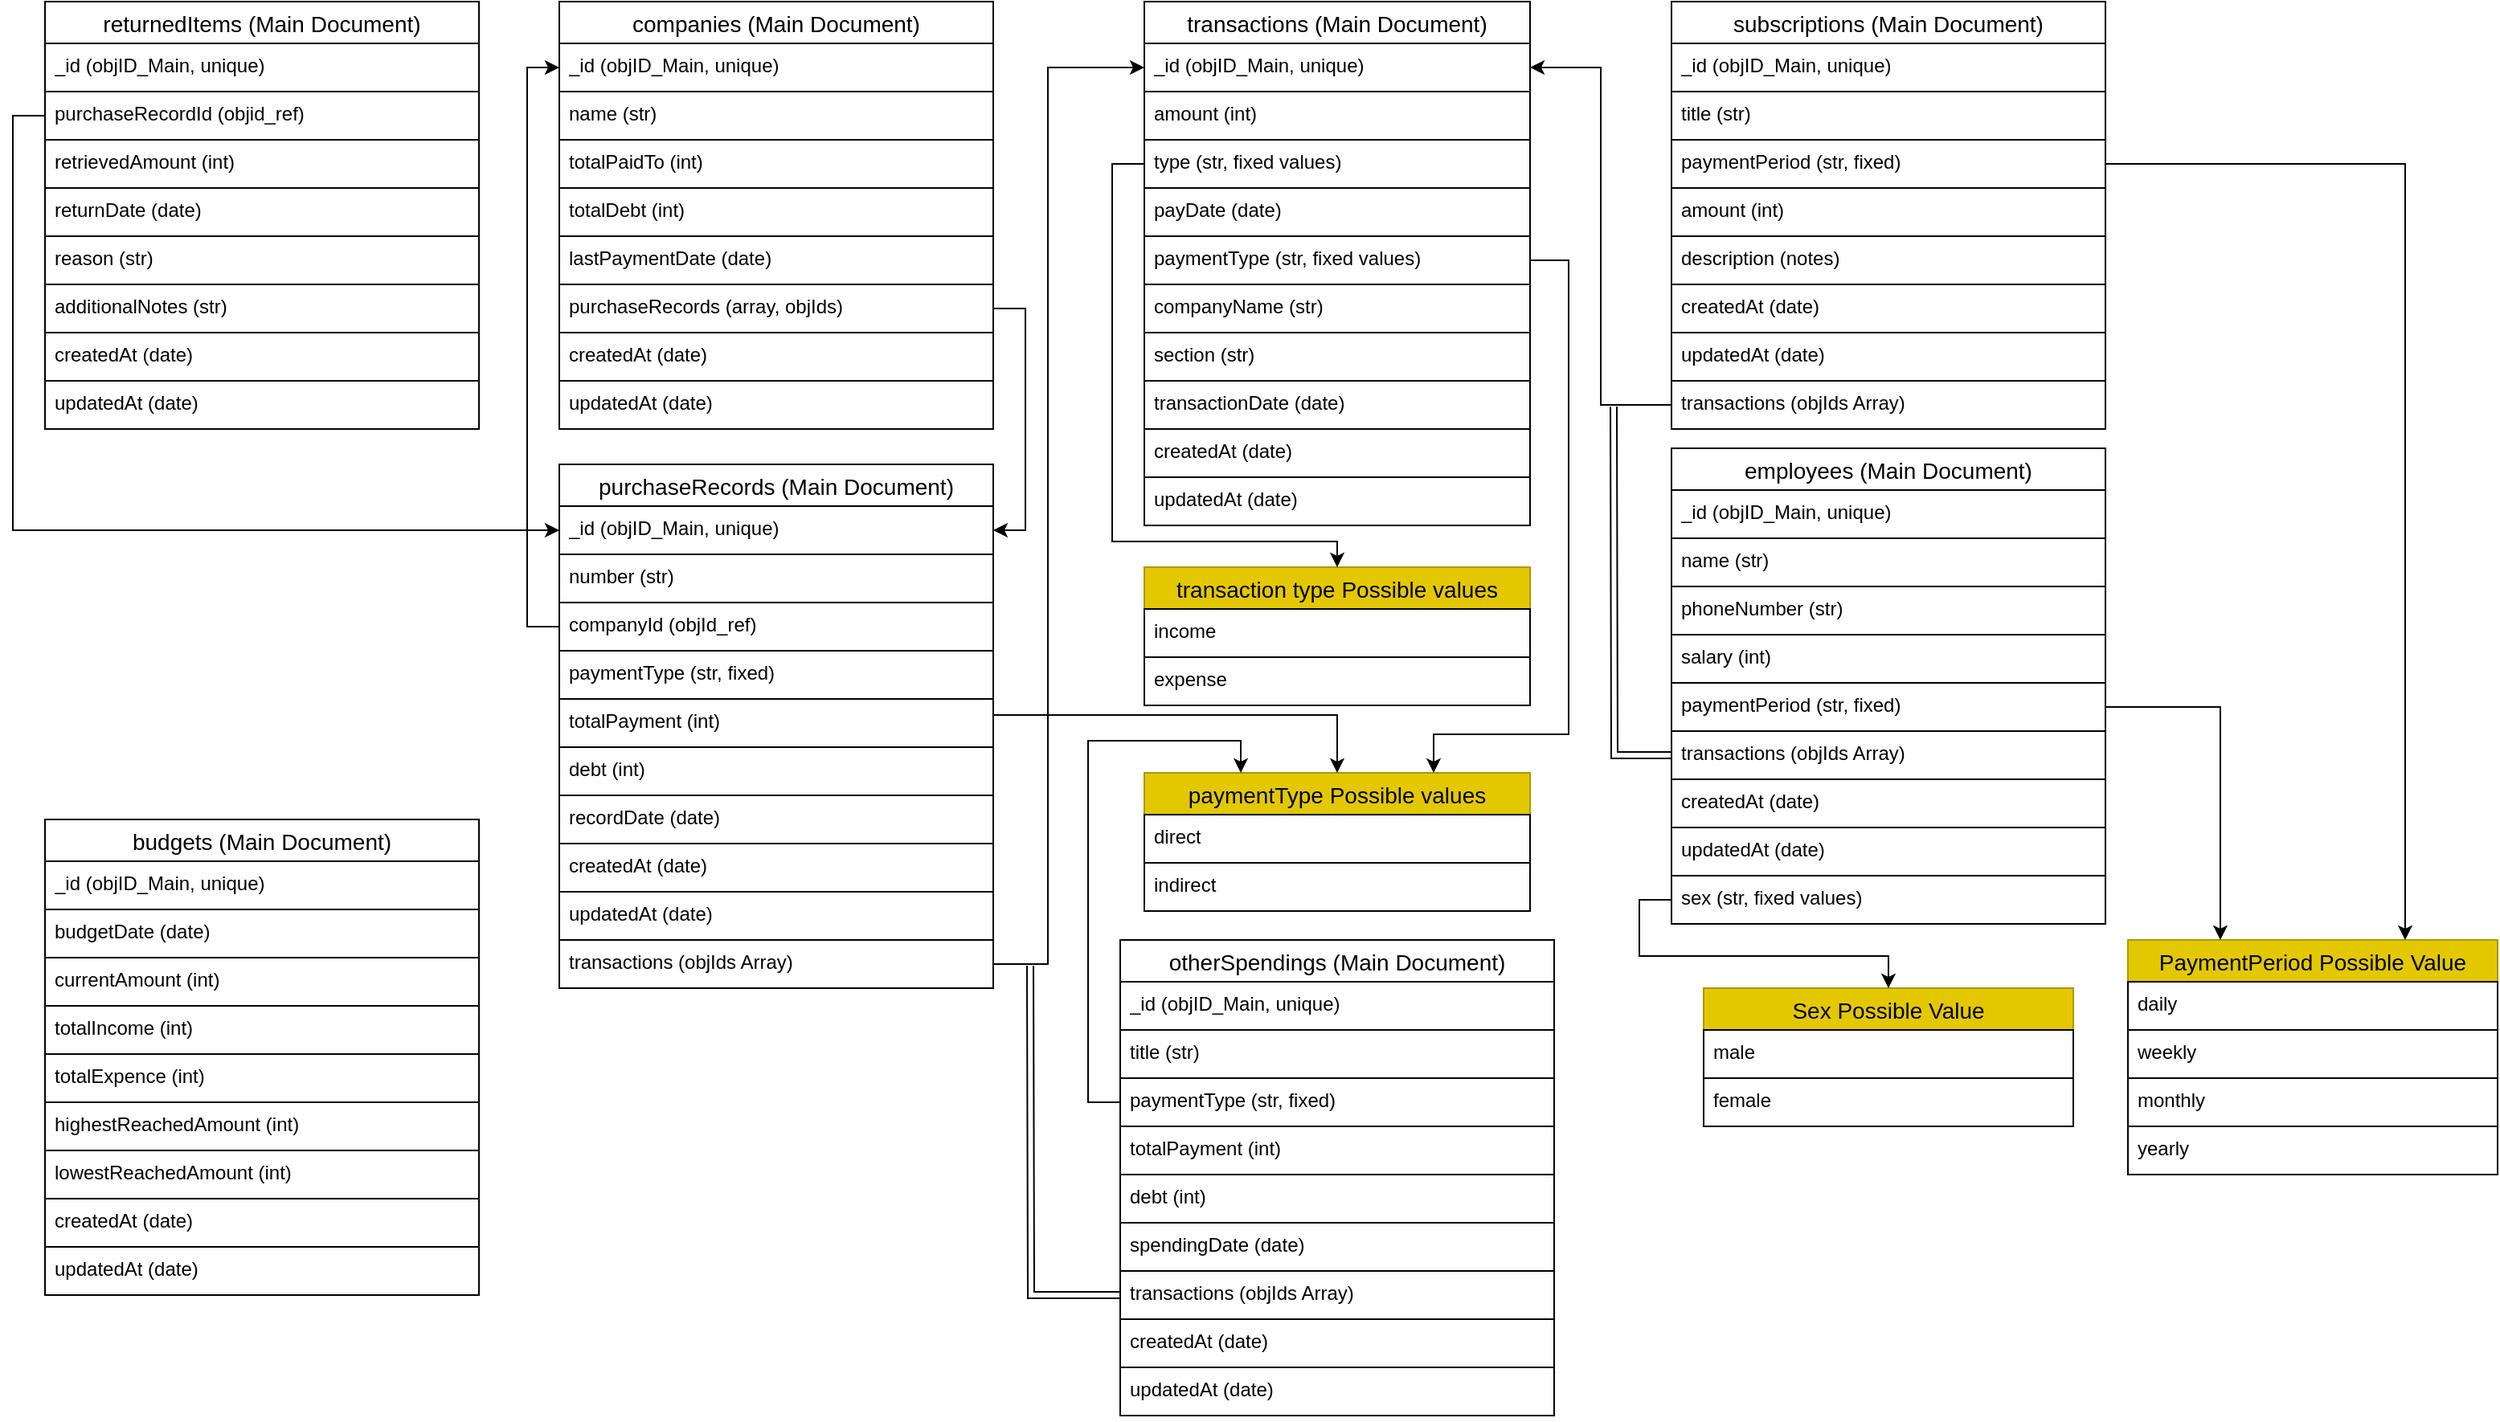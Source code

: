 <mxfile version="23.1.5" type="device">
  <diagram name="Page-1" id="WmKcBqQ57zAdK9sFzErc">
    <mxGraphModel dx="1194" dy="3395" grid="1" gridSize="12" guides="1" tooltips="1" connect="1" arrows="1" fold="1" page="1" pageScale="1" pageWidth="1600" pageHeight="900" math="0" shadow="0">
      <root>
        <mxCell id="0" />
        <mxCell id="1" parent="0" />
        <mxCell id="fqKE6zB5EEerR9ECs1fo-1" value="purchaseRecords (Main Document)" style="swimlane;fontStyle=0;childLayout=stackLayout;horizontal=1;startSize=26;horizontalStack=0;resizeParent=1;resizeParentMax=0;resizeLast=0;collapsible=1;marginBottom=0;align=center;fontSize=14;" parent="1" vertex="1">
          <mxGeometry x="367" y="-2400" width="270" height="326" as="geometry" />
        </mxCell>
        <mxCell id="fqKE6zB5EEerR9ECs1fo-2" value="_id (objID_Main, unique)" style="text;strokeColor=default;fillColor=none;spacingLeft=4;spacingRight=4;overflow=hidden;rotatable=0;points=[[0,0.5],[1,0.5]];portConstraint=eastwest;fontSize=12;whiteSpace=wrap;html=1;" parent="fqKE6zB5EEerR9ECs1fo-1" vertex="1">
          <mxGeometry y="26" width="270" height="30" as="geometry" />
        </mxCell>
        <mxCell id="fqKE6zB5EEerR9ECs1fo-3" value="number (str)" style="text;strokeColor=default;fillColor=none;spacingLeft=4;spacingRight=4;overflow=hidden;rotatable=0;points=[[0,0.5],[1,0.5]];portConstraint=eastwest;fontSize=12;whiteSpace=wrap;html=1;" parent="fqKE6zB5EEerR9ECs1fo-1" vertex="1">
          <mxGeometry y="56" width="270" height="30" as="geometry" />
        </mxCell>
        <mxCell id="fqKE6zB5EEerR9ECs1fo-4" value="companyId (objId_ref)" style="text;strokeColor=default;fillColor=none;spacingLeft=4;spacingRight=4;overflow=hidden;rotatable=0;points=[[0,0.5],[1,0.5]];portConstraint=eastwest;fontSize=12;whiteSpace=wrap;html=1;" parent="fqKE6zB5EEerR9ECs1fo-1" vertex="1">
          <mxGeometry y="86" width="270" height="30" as="geometry" />
        </mxCell>
        <mxCell id="fqKE6zB5EEerR9ECs1fo-5" value="paymentType (str, fixed)" style="text;strokeColor=default;fillColor=none;spacingLeft=4;spacingRight=4;overflow=hidden;rotatable=0;points=[[0,0.5],[1,0.5]];portConstraint=eastwest;fontSize=12;whiteSpace=wrap;html=1;" parent="fqKE6zB5EEerR9ECs1fo-1" vertex="1">
          <mxGeometry y="116" width="270" height="30" as="geometry" />
        </mxCell>
        <mxCell id="fqKE6zB5EEerR9ECs1fo-6" value="totalPayment (int)" style="text;strokeColor=default;fillColor=none;spacingLeft=4;spacingRight=4;overflow=hidden;rotatable=0;points=[[0,0.5],[1,0.5]];portConstraint=eastwest;fontSize=12;whiteSpace=wrap;html=1;" parent="fqKE6zB5EEerR9ECs1fo-1" vertex="1">
          <mxGeometry y="146" width="270" height="30" as="geometry" />
        </mxCell>
        <mxCell id="fqKE6zB5EEerR9ECs1fo-7" value="debt (int)" style="text;strokeColor=default;fillColor=none;spacingLeft=4;spacingRight=4;overflow=hidden;rotatable=0;points=[[0,0.5],[1,0.5]];portConstraint=eastwest;fontSize=12;whiteSpace=wrap;html=1;" parent="fqKE6zB5EEerR9ECs1fo-1" vertex="1">
          <mxGeometry y="176" width="270" height="30" as="geometry" />
        </mxCell>
        <mxCell id="fqKE6zB5EEerR9ECs1fo-8" value="recordDate (date)" style="text;strokeColor=default;fillColor=none;spacingLeft=4;spacingRight=4;overflow=hidden;rotatable=0;points=[[0,0.5],[1,0.5]];portConstraint=eastwest;fontSize=12;whiteSpace=wrap;html=1;" parent="fqKE6zB5EEerR9ECs1fo-1" vertex="1">
          <mxGeometry y="206" width="270" height="30" as="geometry" />
        </mxCell>
        <mxCell id="fqKE6zB5EEerR9ECs1fo-9" value="createdAt (date)&amp;nbsp;" style="text;strokeColor=default;fillColor=none;spacingLeft=4;spacingRight=4;overflow=hidden;rotatable=0;points=[[0,0.5],[1,0.5]];portConstraint=eastwest;fontSize=12;whiteSpace=wrap;html=1;" parent="fqKE6zB5EEerR9ECs1fo-1" vertex="1">
          <mxGeometry y="236" width="270" height="30" as="geometry" />
        </mxCell>
        <mxCell id="fqKE6zB5EEerR9ECs1fo-10" value="updatedAt (date)" style="text;strokeColor=default;fillColor=none;spacingLeft=4;spacingRight=4;overflow=hidden;rotatable=0;points=[[0,0.5],[1,0.5]];portConstraint=eastwest;fontSize=12;whiteSpace=wrap;html=1;" parent="fqKE6zB5EEerR9ECs1fo-1" vertex="1">
          <mxGeometry y="266" width="270" height="30" as="geometry" />
        </mxCell>
        <mxCell id="fqKE6zB5EEerR9ECs1fo-11" value="transactions (objIds Array)" style="text;spacingLeft=4;spacingRight=4;overflow=hidden;rotatable=0;points=[[0,0.5],[1,0.5]];portConstraint=eastwest;fontSize=12;whiteSpace=wrap;html=1;" parent="fqKE6zB5EEerR9ECs1fo-1" vertex="1">
          <mxGeometry y="296" width="270" height="30" as="geometry" />
        </mxCell>
        <mxCell id="fqKE6zB5EEerR9ECs1fo-14" value="transactions (Main Document)" style="swimlane;fontStyle=0;childLayout=stackLayout;horizontal=1;startSize=26;horizontalStack=0;resizeParent=1;resizeParentMax=0;resizeLast=0;collapsible=1;marginBottom=0;align=center;fontSize=14;" parent="1" vertex="1">
          <mxGeometry x="731" y="-2688" width="240" height="326" as="geometry" />
        </mxCell>
        <mxCell id="fqKE6zB5EEerR9ECs1fo-15" value="_id (objID_Main, unique)" style="text;strokeColor=default;fillColor=none;spacingLeft=4;spacingRight=4;overflow=hidden;rotatable=0;points=[[0,0.5],[1,0.5]];portConstraint=eastwest;fontSize=12;whiteSpace=wrap;html=1;" parent="fqKE6zB5EEerR9ECs1fo-14" vertex="1">
          <mxGeometry y="26" width="240" height="30" as="geometry" />
        </mxCell>
        <mxCell id="fqKE6zB5EEerR9ECs1fo-16" value="amount (int)" style="text;strokeColor=default;fillColor=none;spacingLeft=4;spacingRight=4;overflow=hidden;rotatable=0;points=[[0,0.5],[1,0.5]];portConstraint=eastwest;fontSize=12;whiteSpace=wrap;html=1;" parent="fqKE6zB5EEerR9ECs1fo-14" vertex="1">
          <mxGeometry y="56" width="240" height="30" as="geometry" />
        </mxCell>
        <mxCell id="fqKE6zB5EEerR9ECs1fo-89" value="type (str, fixed values)" style="text;strokeColor=default;fillColor=none;spacingLeft=4;spacingRight=4;overflow=hidden;rotatable=0;points=[[0,0.5],[1,0.5]];portConstraint=eastwest;fontSize=12;whiteSpace=wrap;html=1;" parent="fqKE6zB5EEerR9ECs1fo-14" vertex="1">
          <mxGeometry y="86" width="240" height="30" as="geometry" />
        </mxCell>
        <mxCell id="fqKE6zB5EEerR9ECs1fo-21" value="payDate (date)" style="text;strokeColor=default;fillColor=none;spacingLeft=4;spacingRight=4;overflow=hidden;rotatable=0;points=[[0,0.5],[1,0.5]];portConstraint=eastwest;fontSize=12;whiteSpace=wrap;html=1;" parent="fqKE6zB5EEerR9ECs1fo-14" vertex="1">
          <mxGeometry y="116" width="240" height="30" as="geometry" />
        </mxCell>
        <mxCell id="fqKE6zB5EEerR9ECs1fo-94" value="paymentType (str, fixed values)" style="text;strokeColor=default;fillColor=none;spacingLeft=4;spacingRight=4;overflow=hidden;rotatable=0;points=[[0,0.5],[1,0.5]];portConstraint=eastwest;fontSize=12;whiteSpace=wrap;html=1;" parent="fqKE6zB5EEerR9ECs1fo-14" vertex="1">
          <mxGeometry y="146" width="240" height="30" as="geometry" />
        </mxCell>
        <mxCell id="fqKE6zB5EEerR9ECs1fo-97" value="companyName (str)" style="text;strokeColor=default;fillColor=none;spacingLeft=4;spacingRight=4;overflow=hidden;rotatable=0;points=[[0,0.5],[1,0.5]];portConstraint=eastwest;fontSize=12;whiteSpace=wrap;html=1;" parent="fqKE6zB5EEerR9ECs1fo-14" vertex="1">
          <mxGeometry y="176" width="240" height="30" as="geometry" />
        </mxCell>
        <mxCell id="fqKE6zB5EEerR9ECs1fo-98" value="section (str)" style="text;strokeColor=default;fillColor=none;spacingLeft=4;spacingRight=4;overflow=hidden;rotatable=0;points=[[0,0.5],[1,0.5]];portConstraint=eastwest;fontSize=12;whiteSpace=wrap;html=1;" parent="fqKE6zB5EEerR9ECs1fo-14" vertex="1">
          <mxGeometry y="206" width="240" height="30" as="geometry" />
        </mxCell>
        <mxCell id="fqKE6zB5EEerR9ECs1fo-93" value="transactionDate (date)" style="text;strokeColor=default;fillColor=none;spacingLeft=4;spacingRight=4;overflow=hidden;rotatable=0;points=[[0,0.5],[1,0.5]];portConstraint=eastwest;fontSize=12;whiteSpace=wrap;html=1;" parent="fqKE6zB5EEerR9ECs1fo-14" vertex="1">
          <mxGeometry y="236" width="240" height="30" as="geometry" />
        </mxCell>
        <mxCell id="fqKE6zB5EEerR9ECs1fo-17" value="createdAt (date)&amp;nbsp;" style="text;strokeColor=default;fillColor=none;spacingLeft=4;spacingRight=4;overflow=hidden;rotatable=0;points=[[0,0.5],[1,0.5]];portConstraint=eastwest;fontSize=12;whiteSpace=wrap;html=1;" parent="fqKE6zB5EEerR9ECs1fo-14" vertex="1">
          <mxGeometry y="266" width="240" height="30" as="geometry" />
        </mxCell>
        <mxCell id="fqKE6zB5EEerR9ECs1fo-18" value="updatedAt (date)" style="text;strokeColor=default;fillColor=none;spacingLeft=4;spacingRight=4;overflow=hidden;rotatable=0;points=[[0,0.5],[1,0.5]];portConstraint=eastwest;fontSize=12;whiteSpace=wrap;html=1;" parent="fqKE6zB5EEerR9ECs1fo-14" vertex="1">
          <mxGeometry y="296" width="240" height="30" as="geometry" />
        </mxCell>
        <mxCell id="fqKE6zB5EEerR9ECs1fo-22" value="returnedItems (Main Document)" style="swimlane;fontStyle=0;childLayout=stackLayout;horizontal=1;startSize=26;horizontalStack=0;resizeParent=1;resizeParentMax=0;resizeLast=0;collapsible=1;marginBottom=0;align=center;fontSize=14;" parent="1" vertex="1">
          <mxGeometry x="47" y="-2688" width="270" height="266" as="geometry" />
        </mxCell>
        <mxCell id="fqKE6zB5EEerR9ECs1fo-23" value="_id (objID_Main, unique)" style="text;strokeColor=default;fillColor=none;spacingLeft=4;spacingRight=4;overflow=hidden;rotatable=0;points=[[0,0.5],[1,0.5]];portConstraint=eastwest;fontSize=12;whiteSpace=wrap;html=1;" parent="fqKE6zB5EEerR9ECs1fo-22" vertex="1">
          <mxGeometry y="26" width="270" height="30" as="geometry" />
        </mxCell>
        <mxCell id="fqKE6zB5EEerR9ECs1fo-24" value="purchaseRecordId (objid_ref)" style="text;strokeColor=default;fillColor=none;spacingLeft=4;spacingRight=4;overflow=hidden;rotatable=0;points=[[0,0.5],[1,0.5]];portConstraint=eastwest;fontSize=12;whiteSpace=wrap;html=1;" parent="fqKE6zB5EEerR9ECs1fo-22" vertex="1">
          <mxGeometry y="56" width="270" height="30" as="geometry" />
        </mxCell>
        <mxCell id="fqKE6zB5EEerR9ECs1fo-25" value="retrievedAmount&amp;nbsp;(int)" style="text;strokeColor=default;fillColor=none;spacingLeft=4;spacingRight=4;overflow=hidden;rotatable=0;points=[[0,0.5],[1,0.5]];portConstraint=eastwest;fontSize=12;whiteSpace=wrap;html=1;" parent="fqKE6zB5EEerR9ECs1fo-22" vertex="1">
          <mxGeometry y="86" width="270" height="30" as="geometry" />
        </mxCell>
        <mxCell id="fqKE6zB5EEerR9ECs1fo-26" value="returnDate (date)" style="text;strokeColor=default;fillColor=none;spacingLeft=4;spacingRight=4;overflow=hidden;rotatable=0;points=[[0,0.5],[1,0.5]];portConstraint=eastwest;fontSize=12;whiteSpace=wrap;html=1;" parent="fqKE6zB5EEerR9ECs1fo-22" vertex="1">
          <mxGeometry y="116" width="270" height="30" as="geometry" />
        </mxCell>
        <mxCell id="fqKE6zB5EEerR9ECs1fo-27" value="reason (str)" style="text;strokeColor=default;fillColor=none;spacingLeft=4;spacingRight=4;overflow=hidden;rotatable=0;points=[[0,0.5],[1,0.5]];portConstraint=eastwest;fontSize=12;whiteSpace=wrap;html=1;" parent="fqKE6zB5EEerR9ECs1fo-22" vertex="1">
          <mxGeometry y="146" width="270" height="30" as="geometry" />
        </mxCell>
        <mxCell id="fqKE6zB5EEerR9ECs1fo-28" value="additionalNotes (str)" style="text;strokeColor=default;fillColor=none;spacingLeft=4;spacingRight=4;overflow=hidden;rotatable=0;points=[[0,0.5],[1,0.5]];portConstraint=eastwest;fontSize=12;whiteSpace=wrap;html=1;" parent="fqKE6zB5EEerR9ECs1fo-22" vertex="1">
          <mxGeometry y="176" width="270" height="30" as="geometry" />
        </mxCell>
        <mxCell id="fqKE6zB5EEerR9ECs1fo-30" value="createdAt (date)&amp;nbsp;" style="text;strokeColor=default;fillColor=none;spacingLeft=4;spacingRight=4;overflow=hidden;rotatable=0;points=[[0,0.5],[1,0.5]];portConstraint=eastwest;fontSize=12;whiteSpace=wrap;html=1;" parent="fqKE6zB5EEerR9ECs1fo-22" vertex="1">
          <mxGeometry y="206" width="270" height="30" as="geometry" />
        </mxCell>
        <mxCell id="fqKE6zB5EEerR9ECs1fo-31" value="updatedAt (date)" style="text;strokeColor=default;fillColor=none;spacingLeft=4;spacingRight=4;overflow=hidden;rotatable=0;points=[[0,0.5],[1,0.5]];portConstraint=eastwest;fontSize=12;whiteSpace=wrap;html=1;" parent="fqKE6zB5EEerR9ECs1fo-22" vertex="1">
          <mxGeometry y="236" width="270" height="30" as="geometry" />
        </mxCell>
        <mxCell id="fqKE6zB5EEerR9ECs1fo-33" value="otherSpendings (Main Document)" style="swimlane;fontStyle=0;childLayout=stackLayout;horizontal=1;startSize=26;horizontalStack=0;resizeParent=1;resizeParentMax=0;resizeLast=0;collapsible=1;marginBottom=0;align=center;fontSize=14;" parent="1" vertex="1">
          <mxGeometry x="716" y="-2104" width="270" height="296" as="geometry" />
        </mxCell>
        <mxCell id="fqKE6zB5EEerR9ECs1fo-34" value="_id (objID_Main, unique)" style="text;strokeColor=default;fillColor=none;spacingLeft=4;spacingRight=4;overflow=hidden;rotatable=0;points=[[0,0.5],[1,0.5]];portConstraint=eastwest;fontSize=12;whiteSpace=wrap;html=1;" parent="fqKE6zB5EEerR9ECs1fo-33" vertex="1">
          <mxGeometry y="26" width="270" height="30" as="geometry" />
        </mxCell>
        <mxCell id="fqKE6zB5EEerR9ECs1fo-35" value="title (str)" style="text;strokeColor=default;fillColor=none;spacingLeft=4;spacingRight=4;overflow=hidden;rotatable=0;points=[[0,0.5],[1,0.5]];portConstraint=eastwest;fontSize=12;whiteSpace=wrap;html=1;" parent="fqKE6zB5EEerR9ECs1fo-33" vertex="1">
          <mxGeometry y="56" width="270" height="30" as="geometry" />
        </mxCell>
        <mxCell id="fqKE6zB5EEerR9ECs1fo-36" value="paymentType (str, fixed)" style="text;strokeColor=default;fillColor=none;spacingLeft=4;spacingRight=4;overflow=hidden;rotatable=0;points=[[0,0.5],[1,0.5]];portConstraint=eastwest;fontSize=12;whiteSpace=wrap;html=1;" parent="fqKE6zB5EEerR9ECs1fo-33" vertex="1">
          <mxGeometry y="86" width="270" height="30" as="geometry" />
        </mxCell>
        <mxCell id="fqKE6zB5EEerR9ECs1fo-37" value="totalPayment (int)" style="text;strokeColor=default;fillColor=none;spacingLeft=4;spacingRight=4;overflow=hidden;rotatable=0;points=[[0,0.5],[1,0.5]];portConstraint=eastwest;fontSize=12;whiteSpace=wrap;html=1;" parent="fqKE6zB5EEerR9ECs1fo-33" vertex="1">
          <mxGeometry y="116" width="270" height="30" as="geometry" />
        </mxCell>
        <mxCell id="fqKE6zB5EEerR9ECs1fo-38" value="debt (int)" style="text;strokeColor=default;fillColor=none;spacingLeft=4;spacingRight=4;overflow=hidden;rotatable=0;points=[[0,0.5],[1,0.5]];portConstraint=eastwest;fontSize=12;whiteSpace=wrap;html=1;" parent="fqKE6zB5EEerR9ECs1fo-33" vertex="1">
          <mxGeometry y="146" width="270" height="30" as="geometry" />
        </mxCell>
        <mxCell id="fqKE6zB5EEerR9ECs1fo-42" value="spendingDate (date)" style="text;strokeColor=default;fillColor=none;spacingLeft=4;spacingRight=4;overflow=hidden;rotatable=0;points=[[0,0.5],[1,0.5]];portConstraint=eastwest;fontSize=12;whiteSpace=wrap;html=1;" parent="fqKE6zB5EEerR9ECs1fo-33" vertex="1">
          <mxGeometry y="176" width="270" height="30" as="geometry" />
        </mxCell>
        <mxCell id="fqKE6zB5EEerR9ECs1fo-127" style="edgeStyle=orthogonalEdgeStyle;rounded=0;orthogonalLoop=1;jettySize=auto;html=1;exitX=0;exitY=0.5;exitDx=0;exitDy=0;shape=link;" parent="fqKE6zB5EEerR9ECs1fo-33" source="fqKE6zB5EEerR9ECs1fo-39" edge="1">
          <mxGeometry relative="1" as="geometry">
            <mxPoint x="-56" y="16" as="targetPoint" />
          </mxGeometry>
        </mxCell>
        <mxCell id="fqKE6zB5EEerR9ECs1fo-39" value="transactions (objIds Array)" style="text;strokeColor=default;fillColor=none;spacingLeft=4;spacingRight=4;overflow=hidden;rotatable=0;points=[[0,0.5],[1,0.5]];portConstraint=eastwest;fontSize=12;whiteSpace=wrap;html=1;" parent="fqKE6zB5EEerR9ECs1fo-33" vertex="1">
          <mxGeometry y="206" width="270" height="30" as="geometry" />
        </mxCell>
        <mxCell id="fqKE6zB5EEerR9ECs1fo-40" value="createdAt (date)&amp;nbsp;" style="text;strokeColor=default;fillColor=none;spacingLeft=4;spacingRight=4;overflow=hidden;rotatable=0;points=[[0,0.5],[1,0.5]];portConstraint=eastwest;fontSize=12;whiteSpace=wrap;html=1;" parent="fqKE6zB5EEerR9ECs1fo-33" vertex="1">
          <mxGeometry y="236" width="270" height="30" as="geometry" />
        </mxCell>
        <mxCell id="fqKE6zB5EEerR9ECs1fo-41" value="updatedAt (date)" style="text;strokeColor=default;fillColor=none;spacingLeft=4;spacingRight=4;overflow=hidden;rotatable=0;points=[[0,0.5],[1,0.5]];portConstraint=eastwest;fontSize=12;whiteSpace=wrap;html=1;" parent="fqKE6zB5EEerR9ECs1fo-33" vertex="1">
          <mxGeometry y="266" width="270" height="30" as="geometry" />
        </mxCell>
        <mxCell id="fqKE6zB5EEerR9ECs1fo-43" value="employees (Main Document)" style="swimlane;fontStyle=0;childLayout=stackLayout;horizontal=1;startSize=26;horizontalStack=0;resizeParent=1;resizeParentMax=0;resizeLast=0;collapsible=1;marginBottom=0;align=center;fontSize=14;" parent="1" vertex="1">
          <mxGeometry x="1059" y="-2410" width="270" height="296" as="geometry" />
        </mxCell>
        <mxCell id="fqKE6zB5EEerR9ECs1fo-44" value="_id (objID_Main, unique)" style="text;strokeColor=default;fillColor=none;spacingLeft=4;spacingRight=4;overflow=hidden;rotatable=0;points=[[0,0.5],[1,0.5]];portConstraint=eastwest;fontSize=12;whiteSpace=wrap;html=1;" parent="fqKE6zB5EEerR9ECs1fo-43" vertex="1">
          <mxGeometry y="26" width="270" height="30" as="geometry" />
        </mxCell>
        <mxCell id="fqKE6zB5EEerR9ECs1fo-45" value="name (str)" style="text;strokeColor=default;fillColor=none;spacingLeft=4;spacingRight=4;overflow=hidden;rotatable=0;points=[[0,0.5],[1,0.5]];portConstraint=eastwest;fontSize=12;whiteSpace=wrap;html=1;" parent="fqKE6zB5EEerR9ECs1fo-43" vertex="1">
          <mxGeometry y="56" width="270" height="30" as="geometry" />
        </mxCell>
        <mxCell id="fqKE6zB5EEerR9ECs1fo-47" value="phoneNumber (str)" style="text;strokeColor=default;fillColor=none;spacingLeft=4;spacingRight=4;overflow=hidden;rotatable=0;points=[[0,0.5],[1,0.5]];portConstraint=eastwest;fontSize=12;whiteSpace=wrap;html=1;" parent="fqKE6zB5EEerR9ECs1fo-43" vertex="1">
          <mxGeometry y="86" width="270" height="30" as="geometry" />
        </mxCell>
        <mxCell id="fqKE6zB5EEerR9ECs1fo-48" value="salary (int)" style="text;strokeColor=default;fillColor=none;spacingLeft=4;spacingRight=4;overflow=hidden;rotatable=0;points=[[0,0.5],[1,0.5]];portConstraint=eastwest;fontSize=12;whiteSpace=wrap;html=1;" parent="fqKE6zB5EEerR9ECs1fo-43" vertex="1">
          <mxGeometry y="116" width="270" height="30" as="geometry" />
        </mxCell>
        <mxCell id="fqKE6zB5EEerR9ECs1fo-49" value="paymentPeriod (str, fixed)" style="text;strokeColor=default;fillColor=none;spacingLeft=4;spacingRight=4;overflow=hidden;rotatable=0;points=[[0,0.5],[1,0.5]];portConstraint=eastwest;fontSize=12;whiteSpace=wrap;html=1;" parent="fqKE6zB5EEerR9ECs1fo-43" vertex="1">
          <mxGeometry y="146" width="270" height="30" as="geometry" />
        </mxCell>
        <mxCell id="fqKE6zB5EEerR9ECs1fo-124" style="edgeStyle=orthogonalEdgeStyle;rounded=0;orthogonalLoop=1;jettySize=auto;html=1;exitX=0;exitY=0.5;exitDx=0;exitDy=0;shape=link;" parent="fqKE6zB5EEerR9ECs1fo-43" source="fqKE6zB5EEerR9ECs1fo-50" edge="1">
          <mxGeometry relative="1" as="geometry">
            <mxPoint x="-36" y="-26" as="targetPoint" />
          </mxGeometry>
        </mxCell>
        <mxCell id="fqKE6zB5EEerR9ECs1fo-50" value="transactions (objIds Array)" style="text;strokeColor=default;fillColor=none;spacingLeft=4;spacingRight=4;overflow=hidden;rotatable=0;points=[[0,0.5],[1,0.5]];portConstraint=eastwest;fontSize=12;whiteSpace=wrap;html=1;" parent="fqKE6zB5EEerR9ECs1fo-43" vertex="1">
          <mxGeometry y="176" width="270" height="30" as="geometry" />
        </mxCell>
        <mxCell id="fqKE6zB5EEerR9ECs1fo-51" value="createdAt (date)&amp;nbsp;" style="text;strokeColor=default;fillColor=none;spacingLeft=4;spacingRight=4;overflow=hidden;rotatable=0;points=[[0,0.5],[1,0.5]];portConstraint=eastwest;fontSize=12;whiteSpace=wrap;html=1;" parent="fqKE6zB5EEerR9ECs1fo-43" vertex="1">
          <mxGeometry y="206" width="270" height="30" as="geometry" />
        </mxCell>
        <mxCell id="fqKE6zB5EEerR9ECs1fo-52" value="updatedAt (date)" style="text;strokeColor=default;fillColor=none;spacingLeft=4;spacingRight=4;overflow=hidden;rotatable=0;points=[[0,0.5],[1,0.5]];portConstraint=eastwest;fontSize=12;whiteSpace=wrap;html=1;" parent="fqKE6zB5EEerR9ECs1fo-43" vertex="1">
          <mxGeometry y="236" width="270" height="30" as="geometry" />
        </mxCell>
        <mxCell id="fqKE6zB5EEerR9ECs1fo-46" value="sex (str, fixed values)" style="text;strokeColor=default;fillColor=none;spacingLeft=4;spacingRight=4;overflow=hidden;rotatable=0;points=[[0,0.5],[1,0.5]];portConstraint=eastwest;fontSize=12;whiteSpace=wrap;html=1;" parent="fqKE6zB5EEerR9ECs1fo-43" vertex="1">
          <mxGeometry y="266" width="270" height="30" as="geometry" />
        </mxCell>
        <mxCell id="fqKE6zB5EEerR9ECs1fo-53" value="Sex Possible Value" style="swimlane;fontStyle=0;childLayout=stackLayout;horizontal=1;startSize=26;horizontalStack=0;resizeParent=1;resizeParentMax=0;resizeLast=0;collapsible=1;marginBottom=0;align=center;fontSize=14;fillColor=#e3c800;strokeColor=#B09500;fontColor=#000000;" parent="1" vertex="1">
          <mxGeometry x="1079" y="-2074" width="230" height="86" as="geometry" />
        </mxCell>
        <mxCell id="fqKE6zB5EEerR9ECs1fo-54" value="male" style="text;strokeColor=default;fillColor=none;spacingLeft=4;spacingRight=4;overflow=hidden;rotatable=0;points=[[0,0.5],[1,0.5]];portConstraint=eastwest;fontSize=12;whiteSpace=wrap;html=1;" parent="fqKE6zB5EEerR9ECs1fo-53" vertex="1">
          <mxGeometry y="26" width="230" height="30" as="geometry" />
        </mxCell>
        <mxCell id="fqKE6zB5EEerR9ECs1fo-55" value="female" style="text;strokeColor=default;fillColor=none;spacingLeft=4;spacingRight=4;overflow=hidden;rotatable=0;points=[[0,0.5],[1,0.5]];portConstraint=eastwest;fontSize=12;whiteSpace=wrap;html=1;" parent="fqKE6zB5EEerR9ECs1fo-53" vertex="1">
          <mxGeometry y="56" width="230" height="30" as="geometry" />
        </mxCell>
        <mxCell id="fqKE6zB5EEerR9ECs1fo-56" value="paymentType Possible values" style="swimlane;fontStyle=0;childLayout=stackLayout;horizontal=1;startSize=26;horizontalStack=0;resizeParent=1;resizeParentMax=0;resizeLast=0;collapsible=1;marginBottom=0;align=center;fontSize=14;fillColor=#e3c800;strokeColor=#B09500;fontColor=#000000;" parent="1" vertex="1">
          <mxGeometry x="731" y="-2208" width="240" height="86" as="geometry" />
        </mxCell>
        <mxCell id="fqKE6zB5EEerR9ECs1fo-57" value="direct" style="text;strokeColor=default;fillColor=none;spacingLeft=4;spacingRight=4;overflow=hidden;rotatable=0;points=[[0,0.5],[1,0.5]];portConstraint=eastwest;fontSize=12;whiteSpace=wrap;html=1;" parent="fqKE6zB5EEerR9ECs1fo-56" vertex="1">
          <mxGeometry y="26" width="240" height="30" as="geometry" />
        </mxCell>
        <mxCell id="fqKE6zB5EEerR9ECs1fo-58" value="indirect" style="text;strokeColor=default;fillColor=none;spacingLeft=4;spacingRight=4;overflow=hidden;rotatable=0;points=[[0,0.5],[1,0.5]];portConstraint=eastwest;fontSize=12;whiteSpace=wrap;html=1;" parent="fqKE6zB5EEerR9ECs1fo-56" vertex="1">
          <mxGeometry y="56" width="240" height="30" as="geometry" />
        </mxCell>
        <mxCell id="fqKE6zB5EEerR9ECs1fo-60" value="PaymentPeriod Possible Value" style="swimlane;fontStyle=0;childLayout=stackLayout;horizontal=1;startSize=26;horizontalStack=0;resizeParent=1;resizeParentMax=0;resizeLast=0;collapsible=1;marginBottom=0;align=center;fontSize=14;fillColor=#e3c800;strokeColor=#B09500;fontColor=#000000;" parent="1" vertex="1">
          <mxGeometry x="1343" y="-2104" width="230" height="146" as="geometry" />
        </mxCell>
        <mxCell id="fqKE6zB5EEerR9ECs1fo-61" value="daily" style="text;strokeColor=default;fillColor=none;spacingLeft=4;spacingRight=4;overflow=hidden;rotatable=0;points=[[0,0.5],[1,0.5]];portConstraint=eastwest;fontSize=12;whiteSpace=wrap;html=1;" parent="fqKE6zB5EEerR9ECs1fo-60" vertex="1">
          <mxGeometry y="26" width="230" height="30" as="geometry" />
        </mxCell>
        <mxCell id="fqKE6zB5EEerR9ECs1fo-62" value="weekly" style="text;strokeColor=default;fillColor=none;spacingLeft=4;spacingRight=4;overflow=hidden;rotatable=0;points=[[0,0.5],[1,0.5]];portConstraint=eastwest;fontSize=12;whiteSpace=wrap;html=1;" parent="fqKE6zB5EEerR9ECs1fo-60" vertex="1">
          <mxGeometry y="56" width="230" height="30" as="geometry" />
        </mxCell>
        <mxCell id="fqKE6zB5EEerR9ECs1fo-76" value="monthly" style="text;strokeColor=default;fillColor=none;spacingLeft=4;spacingRight=4;overflow=hidden;rotatable=0;points=[[0,0.5],[1,0.5]];portConstraint=eastwest;fontSize=12;whiteSpace=wrap;html=1;" parent="fqKE6zB5EEerR9ECs1fo-60" vertex="1">
          <mxGeometry y="86" width="230" height="30" as="geometry" />
        </mxCell>
        <mxCell id="fqKE6zB5EEerR9ECs1fo-64" value="yearly" style="text;strokeColor=default;fillColor=none;spacingLeft=4;spacingRight=4;overflow=hidden;rotatable=0;points=[[0,0.5],[1,0.5]];portConstraint=eastwest;fontSize=12;whiteSpace=wrap;html=1;" parent="fqKE6zB5EEerR9ECs1fo-60" vertex="1">
          <mxGeometry y="116" width="230" height="30" as="geometry" />
        </mxCell>
        <mxCell id="fqKE6zB5EEerR9ECs1fo-65" value="subscriptions (Main Document)" style="swimlane;fontStyle=0;childLayout=stackLayout;horizontal=1;startSize=26;horizontalStack=0;resizeParent=1;resizeParentMax=0;resizeLast=0;collapsible=1;marginBottom=0;align=center;fontSize=14;" parent="1" vertex="1">
          <mxGeometry x="1059" y="-2688" width="270" height="266" as="geometry" />
        </mxCell>
        <mxCell id="fqKE6zB5EEerR9ECs1fo-66" value="_id (objID_Main, unique)" style="text;strokeColor=default;fillColor=none;spacingLeft=4;spacingRight=4;overflow=hidden;rotatable=0;points=[[0,0.5],[1,0.5]];portConstraint=eastwest;fontSize=12;whiteSpace=wrap;html=1;" parent="fqKE6zB5EEerR9ECs1fo-65" vertex="1">
          <mxGeometry y="26" width="270" height="30" as="geometry" />
        </mxCell>
        <mxCell id="fqKE6zB5EEerR9ECs1fo-67" value="title (str)" style="text;strokeColor=default;fillColor=none;spacingLeft=4;spacingRight=4;overflow=hidden;rotatable=0;points=[[0,0.5],[1,0.5]];portConstraint=eastwest;fontSize=12;whiteSpace=wrap;html=1;" parent="fqKE6zB5EEerR9ECs1fo-65" vertex="1">
          <mxGeometry y="56" width="270" height="30" as="geometry" />
        </mxCell>
        <mxCell id="fqKE6zB5EEerR9ECs1fo-68" value="paymentPeriod (str, fixed)" style="text;strokeColor=default;fillColor=none;spacingLeft=4;spacingRight=4;overflow=hidden;rotatable=0;points=[[0,0.5],[1,0.5]];portConstraint=eastwest;fontSize=12;whiteSpace=wrap;html=1;" parent="fqKE6zB5EEerR9ECs1fo-65" vertex="1">
          <mxGeometry y="86" width="270" height="30" as="geometry" />
        </mxCell>
        <mxCell id="fqKE6zB5EEerR9ECs1fo-69" value="amount (int)" style="text;strokeColor=default;fillColor=none;spacingLeft=4;spacingRight=4;overflow=hidden;rotatable=0;points=[[0,0.5],[1,0.5]];portConstraint=eastwest;fontSize=12;whiteSpace=wrap;html=1;" parent="fqKE6zB5EEerR9ECs1fo-65" vertex="1">
          <mxGeometry y="116" width="270" height="30" as="geometry" />
        </mxCell>
        <mxCell id="fqKE6zB5EEerR9ECs1fo-70" value="description (notes)" style="text;strokeColor=default;fillColor=none;spacingLeft=4;spacingRight=4;overflow=hidden;rotatable=0;points=[[0,0.5],[1,0.5]];portConstraint=eastwest;fontSize=12;whiteSpace=wrap;html=1;" parent="fqKE6zB5EEerR9ECs1fo-65" vertex="1">
          <mxGeometry y="146" width="270" height="30" as="geometry" />
        </mxCell>
        <mxCell id="fqKE6zB5EEerR9ECs1fo-73" value="createdAt (date)&amp;nbsp;" style="text;strokeColor=default;fillColor=none;spacingLeft=4;spacingRight=4;overflow=hidden;rotatable=0;points=[[0,0.5],[1,0.5]];portConstraint=eastwest;fontSize=12;whiteSpace=wrap;html=1;" parent="fqKE6zB5EEerR9ECs1fo-65" vertex="1">
          <mxGeometry y="176" width="270" height="30" as="geometry" />
        </mxCell>
        <mxCell id="fqKE6zB5EEerR9ECs1fo-74" value="updatedAt (date)" style="text;strokeColor=default;fillColor=none;spacingLeft=4;spacingRight=4;overflow=hidden;rotatable=0;points=[[0,0.5],[1,0.5]];portConstraint=eastwest;fontSize=12;whiteSpace=wrap;html=1;" parent="fqKE6zB5EEerR9ECs1fo-65" vertex="1">
          <mxGeometry y="206" width="270" height="30" as="geometry" />
        </mxCell>
        <mxCell id="fqKE6zB5EEerR9ECs1fo-118" value="transactions (objIds Array)" style="text;strokeColor=default;fillColor=none;spacingLeft=4;spacingRight=4;overflow=hidden;rotatable=0;points=[[0,0.5],[1,0.5]];portConstraint=eastwest;fontSize=12;whiteSpace=wrap;html=1;" parent="fqKE6zB5EEerR9ECs1fo-65" vertex="1">
          <mxGeometry y="236" width="270" height="30" as="geometry" />
        </mxCell>
        <mxCell id="fqKE6zB5EEerR9ECs1fo-77" value="budgets (Main Document)" style="swimlane;fontStyle=0;childLayout=stackLayout;horizontal=1;startSize=26;horizontalStack=0;resizeParent=1;resizeParentMax=0;resizeLast=0;collapsible=1;marginBottom=0;align=center;fontSize=14;" parent="1" vertex="1">
          <mxGeometry x="47" y="-2179" width="270" height="296" as="geometry" />
        </mxCell>
        <mxCell id="fqKE6zB5EEerR9ECs1fo-78" value="_id (objID_Main, unique)" style="text;strokeColor=default;fillColor=none;spacingLeft=4;spacingRight=4;overflow=hidden;rotatable=0;points=[[0,0.5],[1,0.5]];portConstraint=eastwest;fontSize=12;whiteSpace=wrap;html=1;" parent="fqKE6zB5EEerR9ECs1fo-77" vertex="1">
          <mxGeometry y="26" width="270" height="30" as="geometry" />
        </mxCell>
        <mxCell id="fqKE6zB5EEerR9ECs1fo-79" value="budgetDate (date)" style="text;strokeColor=default;fillColor=none;spacingLeft=4;spacingRight=4;overflow=hidden;rotatable=0;points=[[0,0.5],[1,0.5]];portConstraint=eastwest;fontSize=12;whiteSpace=wrap;html=1;" parent="fqKE6zB5EEerR9ECs1fo-77" vertex="1">
          <mxGeometry y="56" width="270" height="30" as="geometry" />
        </mxCell>
        <mxCell id="fqKE6zB5EEerR9ECs1fo-80" value="currentAmount (int)" style="text;strokeColor=default;fillColor=none;spacingLeft=4;spacingRight=4;overflow=hidden;rotatable=0;points=[[0,0.5],[1,0.5]];portConstraint=eastwest;fontSize=12;whiteSpace=wrap;html=1;" parent="fqKE6zB5EEerR9ECs1fo-77" vertex="1">
          <mxGeometry y="86" width="270" height="30" as="geometry" />
        </mxCell>
        <mxCell id="fqKE6zB5EEerR9ECs1fo-81" value="totalIncome (int)" style="text;strokeColor=default;fillColor=none;spacingLeft=4;spacingRight=4;overflow=hidden;rotatable=0;points=[[0,0.5],[1,0.5]];portConstraint=eastwest;fontSize=12;whiteSpace=wrap;html=1;" parent="fqKE6zB5EEerR9ECs1fo-77" vertex="1">
          <mxGeometry y="116" width="270" height="30" as="geometry" />
        </mxCell>
        <mxCell id="fqKE6zB5EEerR9ECs1fo-82" value="totalExpence (int)" style="text;strokeColor=default;fillColor=none;spacingLeft=4;spacingRight=4;overflow=hidden;rotatable=0;points=[[0,0.5],[1,0.5]];portConstraint=eastwest;fontSize=12;whiteSpace=wrap;html=1;" parent="fqKE6zB5EEerR9ECs1fo-77" vertex="1">
          <mxGeometry y="146" width="270" height="30" as="geometry" />
        </mxCell>
        <mxCell id="fqKE6zB5EEerR9ECs1fo-83" value="highestReachedAmount (int)" style="text;strokeColor=default;fillColor=none;spacingLeft=4;spacingRight=4;overflow=hidden;rotatable=0;points=[[0,0.5],[1,0.5]];portConstraint=eastwest;fontSize=12;whiteSpace=wrap;html=1;" parent="fqKE6zB5EEerR9ECs1fo-77" vertex="1">
          <mxGeometry y="176" width="270" height="30" as="geometry" />
        </mxCell>
        <mxCell id="fqKE6zB5EEerR9ECs1fo-99" value="lowestReachedAmount (int)" style="text;strokeColor=default;fillColor=none;spacingLeft=4;spacingRight=4;overflow=hidden;rotatable=0;points=[[0,0.5],[1,0.5]];portConstraint=eastwest;fontSize=12;whiteSpace=wrap;html=1;" parent="fqKE6zB5EEerR9ECs1fo-77" vertex="1">
          <mxGeometry y="206" width="270" height="30" as="geometry" />
        </mxCell>
        <mxCell id="fqKE6zB5EEerR9ECs1fo-84" value="createdAt (date)&amp;nbsp;" style="text;strokeColor=default;fillColor=none;spacingLeft=4;spacingRight=4;overflow=hidden;rotatable=0;points=[[0,0.5],[1,0.5]];portConstraint=eastwest;fontSize=12;whiteSpace=wrap;html=1;" parent="fqKE6zB5EEerR9ECs1fo-77" vertex="1">
          <mxGeometry y="236" width="270" height="30" as="geometry" />
        </mxCell>
        <mxCell id="fqKE6zB5EEerR9ECs1fo-85" value="updatedAt (date)" style="text;strokeColor=default;fillColor=none;spacingLeft=4;spacingRight=4;overflow=hidden;rotatable=0;points=[[0,0.5],[1,0.5]];portConstraint=eastwest;fontSize=12;whiteSpace=wrap;html=1;" parent="fqKE6zB5EEerR9ECs1fo-77" vertex="1">
          <mxGeometry y="266" width="270" height="30" as="geometry" />
        </mxCell>
        <mxCell id="fqKE6zB5EEerR9ECs1fo-90" value="transaction type Possible values" style="swimlane;fontStyle=0;childLayout=stackLayout;horizontal=1;startSize=26;horizontalStack=0;resizeParent=1;resizeParentMax=0;resizeLast=0;collapsible=1;marginBottom=0;align=center;fontSize=14;fillColor=#e3c800;strokeColor=#B09500;fontColor=#000000;" parent="1" vertex="1">
          <mxGeometry x="731" y="-2336" width="240" height="86" as="geometry" />
        </mxCell>
        <mxCell id="fqKE6zB5EEerR9ECs1fo-91" value="income" style="text;strokeColor=default;fillColor=none;spacingLeft=4;spacingRight=4;overflow=hidden;rotatable=0;points=[[0,0.5],[1,0.5]];portConstraint=eastwest;fontSize=12;whiteSpace=wrap;html=1;" parent="fqKE6zB5EEerR9ECs1fo-90" vertex="1">
          <mxGeometry y="26" width="240" height="30" as="geometry" />
        </mxCell>
        <mxCell id="fqKE6zB5EEerR9ECs1fo-92" value="expense" style="text;strokeColor=default;fillColor=none;spacingLeft=4;spacingRight=4;overflow=hidden;rotatable=0;points=[[0,0.5],[1,0.5]];portConstraint=eastwest;fontSize=12;whiteSpace=wrap;html=1;" parent="fqKE6zB5EEerR9ECs1fo-90" vertex="1">
          <mxGeometry y="56" width="240" height="30" as="geometry" />
        </mxCell>
        <mxCell id="fqKE6zB5EEerR9ECs1fo-100" value="companies (Main Document)" style="swimlane;fontStyle=0;childLayout=stackLayout;horizontal=1;startSize=26;horizontalStack=0;resizeParent=1;resizeParentMax=0;resizeLast=0;collapsible=1;marginBottom=0;align=center;fontSize=14;" parent="1" vertex="1">
          <mxGeometry x="367" y="-2688" width="270" height="266" as="geometry" />
        </mxCell>
        <mxCell id="fqKE6zB5EEerR9ECs1fo-101" value="_id (objID_Main, unique)" style="text;strokeColor=default;fillColor=none;spacingLeft=4;spacingRight=4;overflow=hidden;rotatable=0;points=[[0,0.5],[1,0.5]];portConstraint=eastwest;fontSize=12;whiteSpace=wrap;html=1;" parent="fqKE6zB5EEerR9ECs1fo-100" vertex="1">
          <mxGeometry y="26" width="270" height="30" as="geometry" />
        </mxCell>
        <mxCell id="fqKE6zB5EEerR9ECs1fo-102" value="name (str)" style="text;strokeColor=default;fillColor=none;spacingLeft=4;spacingRight=4;overflow=hidden;rotatable=0;points=[[0,0.5],[1,0.5]];portConstraint=eastwest;fontSize=12;whiteSpace=wrap;html=1;" parent="fqKE6zB5EEerR9ECs1fo-100" vertex="1">
          <mxGeometry y="56" width="270" height="30" as="geometry" />
        </mxCell>
        <mxCell id="fqKE6zB5EEerR9ECs1fo-103" value="totalPaidTo (int)" style="text;strokeColor=default;fillColor=none;spacingLeft=4;spacingRight=4;overflow=hidden;rotatable=0;points=[[0,0.5],[1,0.5]];portConstraint=eastwest;fontSize=12;whiteSpace=wrap;html=1;" parent="fqKE6zB5EEerR9ECs1fo-100" vertex="1">
          <mxGeometry y="86" width="270" height="30" as="geometry" />
        </mxCell>
        <mxCell id="fqKE6zB5EEerR9ECs1fo-104" value="totalDebt (int)" style="text;strokeColor=default;fillColor=none;spacingLeft=4;spacingRight=4;overflow=hidden;rotatable=0;points=[[0,0.5],[1,0.5]];portConstraint=eastwest;fontSize=12;whiteSpace=wrap;html=1;" parent="fqKE6zB5EEerR9ECs1fo-100" vertex="1">
          <mxGeometry y="116" width="270" height="30" as="geometry" />
        </mxCell>
        <mxCell id="fqKE6zB5EEerR9ECs1fo-105" value="lastPaymentDate (date)" style="text;strokeColor=default;fillColor=none;spacingLeft=4;spacingRight=4;overflow=hidden;rotatable=0;points=[[0,0.5],[1,0.5]];portConstraint=eastwest;fontSize=12;whiteSpace=wrap;html=1;" parent="fqKE6zB5EEerR9ECs1fo-100" vertex="1">
          <mxGeometry y="146" width="270" height="30" as="geometry" />
        </mxCell>
        <mxCell id="fqKE6zB5EEerR9ECs1fo-106" value="purchaseRecords (array, objIds)" style="text;strokeColor=default;fillColor=none;spacingLeft=4;spacingRight=4;overflow=hidden;rotatable=0;points=[[0,0.5],[1,0.5]];portConstraint=eastwest;fontSize=12;whiteSpace=wrap;html=1;" parent="fqKE6zB5EEerR9ECs1fo-100" vertex="1">
          <mxGeometry y="176" width="270" height="30" as="geometry" />
        </mxCell>
        <mxCell id="fqKE6zB5EEerR9ECs1fo-108" value="createdAt (date)&amp;nbsp;" style="text;strokeColor=default;fillColor=none;spacingLeft=4;spacingRight=4;overflow=hidden;rotatable=0;points=[[0,0.5],[1,0.5]];portConstraint=eastwest;fontSize=12;whiteSpace=wrap;html=1;" parent="fqKE6zB5EEerR9ECs1fo-100" vertex="1">
          <mxGeometry y="206" width="270" height="30" as="geometry" />
        </mxCell>
        <mxCell id="fqKE6zB5EEerR9ECs1fo-109" value="updatedAt (date)" style="text;strokeColor=default;fillColor=none;spacingLeft=4;spacingRight=4;overflow=hidden;rotatable=0;points=[[0,0.5],[1,0.5]];portConstraint=eastwest;fontSize=12;whiteSpace=wrap;html=1;" parent="fqKE6zB5EEerR9ECs1fo-100" vertex="1">
          <mxGeometry y="236" width="270" height="30" as="geometry" />
        </mxCell>
        <mxCell id="fqKE6zB5EEerR9ECs1fo-112" style="edgeStyle=orthogonalEdgeStyle;rounded=0;orthogonalLoop=1;jettySize=auto;html=1;exitX=1;exitY=0.5;exitDx=0;exitDy=0;entryX=1;entryY=0.5;entryDx=0;entryDy=0;" parent="1" source="fqKE6zB5EEerR9ECs1fo-106" target="fqKE6zB5EEerR9ECs1fo-2" edge="1">
          <mxGeometry relative="1" as="geometry" />
        </mxCell>
        <mxCell id="fqKE6zB5EEerR9ECs1fo-113" style="edgeStyle=orthogonalEdgeStyle;rounded=0;orthogonalLoop=1;jettySize=auto;html=1;exitX=0;exitY=0.5;exitDx=0;exitDy=0;entryX=0;entryY=0.5;entryDx=0;entryDy=0;" parent="1" source="fqKE6zB5EEerR9ECs1fo-4" target="fqKE6zB5EEerR9ECs1fo-101" edge="1">
          <mxGeometry relative="1" as="geometry" />
        </mxCell>
        <mxCell id="fqKE6zB5EEerR9ECs1fo-114" style="edgeStyle=orthogonalEdgeStyle;rounded=0;orthogonalLoop=1;jettySize=auto;html=1;exitX=1;exitY=0.5;exitDx=0;exitDy=0;entryX=0;entryY=0.5;entryDx=0;entryDy=0;" parent="1" source="fqKE6zB5EEerR9ECs1fo-11" target="fqKE6zB5EEerR9ECs1fo-15" edge="1">
          <mxGeometry relative="1" as="geometry">
            <Array as="points">
              <mxPoint x="671" y="-2089" />
              <mxPoint x="671" y="-2647" />
            </Array>
          </mxGeometry>
        </mxCell>
        <mxCell id="fqKE6zB5EEerR9ECs1fo-117" style="edgeStyle=orthogonalEdgeStyle;rounded=0;orthogonalLoop=1;jettySize=auto;html=1;exitX=0;exitY=0.5;exitDx=0;exitDy=0;entryX=0;entryY=0.5;entryDx=0;entryDy=0;" parent="1" source="fqKE6zB5EEerR9ECs1fo-24" target="fqKE6zB5EEerR9ECs1fo-2" edge="1">
          <mxGeometry relative="1" as="geometry" />
        </mxCell>
        <mxCell id="fqKE6zB5EEerR9ECs1fo-119" style="edgeStyle=orthogonalEdgeStyle;rounded=0;orthogonalLoop=1;jettySize=auto;html=1;exitX=0;exitY=0.5;exitDx=0;exitDy=0;entryX=1;entryY=0.5;entryDx=0;entryDy=0;" parent="1" source="fqKE6zB5EEerR9ECs1fo-118" target="fqKE6zB5EEerR9ECs1fo-15" edge="1">
          <mxGeometry relative="1" as="geometry" />
        </mxCell>
        <mxCell id="fqKE6zB5EEerR9ECs1fo-121" style="edgeStyle=orthogonalEdgeStyle;rounded=0;orthogonalLoop=1;jettySize=auto;html=1;exitX=0;exitY=0.5;exitDx=0;exitDy=0;" parent="1" source="fqKE6zB5EEerR9ECs1fo-46" target="fqKE6zB5EEerR9ECs1fo-53" edge="1">
          <mxGeometry relative="1" as="geometry" />
        </mxCell>
        <mxCell id="fqKE6zB5EEerR9ECs1fo-125" style="edgeStyle=orthogonalEdgeStyle;rounded=0;orthogonalLoop=1;jettySize=auto;html=1;exitX=1;exitY=0.5;exitDx=0;exitDy=0;entryX=0.75;entryY=0;entryDx=0;entryDy=0;" parent="1" source="fqKE6zB5EEerR9ECs1fo-68" target="fqKE6zB5EEerR9ECs1fo-60" edge="1">
          <mxGeometry relative="1" as="geometry" />
        </mxCell>
        <mxCell id="fqKE6zB5EEerR9ECs1fo-126" style="edgeStyle=orthogonalEdgeStyle;rounded=0;orthogonalLoop=1;jettySize=auto;html=1;exitX=1;exitY=0.5;exitDx=0;exitDy=0;entryX=0.25;entryY=0;entryDx=0;entryDy=0;" parent="1" source="fqKE6zB5EEerR9ECs1fo-49" target="fqKE6zB5EEerR9ECs1fo-60" edge="1">
          <mxGeometry relative="1" as="geometry" />
        </mxCell>
        <mxCell id="fqKE6zB5EEerR9ECs1fo-130" style="edgeStyle=orthogonalEdgeStyle;rounded=0;orthogonalLoop=1;jettySize=auto;html=1;exitX=1;exitY=0.5;exitDx=0;exitDy=0;entryX=0.75;entryY=0;entryDx=0;entryDy=0;" parent="1" source="fqKE6zB5EEerR9ECs1fo-94" target="fqKE6zB5EEerR9ECs1fo-56" edge="1">
          <mxGeometry relative="1" as="geometry">
            <Array as="points">
              <mxPoint x="995" y="-2527" />
              <mxPoint x="995" y="-2232" />
              <mxPoint x="911" y="-2232" />
            </Array>
          </mxGeometry>
        </mxCell>
        <mxCell id="fqKE6zB5EEerR9ECs1fo-132" style="edgeStyle=orthogonalEdgeStyle;rounded=0;orthogonalLoop=1;jettySize=auto;html=1;exitX=0;exitY=0.5;exitDx=0;exitDy=0;entryX=0.5;entryY=0;entryDx=0;entryDy=0;" parent="1" source="fqKE6zB5EEerR9ECs1fo-89" target="fqKE6zB5EEerR9ECs1fo-90" edge="1">
          <mxGeometry relative="1" as="geometry">
            <Array as="points">
              <mxPoint x="711" y="-2587" />
              <mxPoint x="711" y="-2352" />
              <mxPoint x="851" y="-2352" />
            </Array>
          </mxGeometry>
        </mxCell>
        <mxCell id="fqKE6zB5EEerR9ECs1fo-133" style="edgeStyle=orthogonalEdgeStyle;rounded=0;orthogonalLoop=1;jettySize=auto;html=1;exitX=1;exitY=0.5;exitDx=0;exitDy=0;entryX=0.5;entryY=0;entryDx=0;entryDy=0;" parent="1" source="fqKE6zB5EEerR9ECs1fo-5" target="fqKE6zB5EEerR9ECs1fo-56" edge="1">
          <mxGeometry relative="1" as="geometry">
            <Array as="points">
              <mxPoint x="637" y="-2244" />
              <mxPoint x="851" y="-2244" />
            </Array>
          </mxGeometry>
        </mxCell>
        <mxCell id="fqKE6zB5EEerR9ECs1fo-134" style="edgeStyle=orthogonalEdgeStyle;rounded=0;orthogonalLoop=1;jettySize=auto;html=1;exitX=0;exitY=0.5;exitDx=0;exitDy=0;entryX=0.25;entryY=0;entryDx=0;entryDy=0;" parent="1" source="fqKE6zB5EEerR9ECs1fo-36" target="fqKE6zB5EEerR9ECs1fo-56" edge="1">
          <mxGeometry relative="1" as="geometry">
            <Array as="points">
              <mxPoint x="696" y="-2003" />
              <mxPoint x="696" y="-2228" />
              <mxPoint x="791" y="-2228" />
            </Array>
          </mxGeometry>
        </mxCell>
      </root>
    </mxGraphModel>
  </diagram>
</mxfile>
